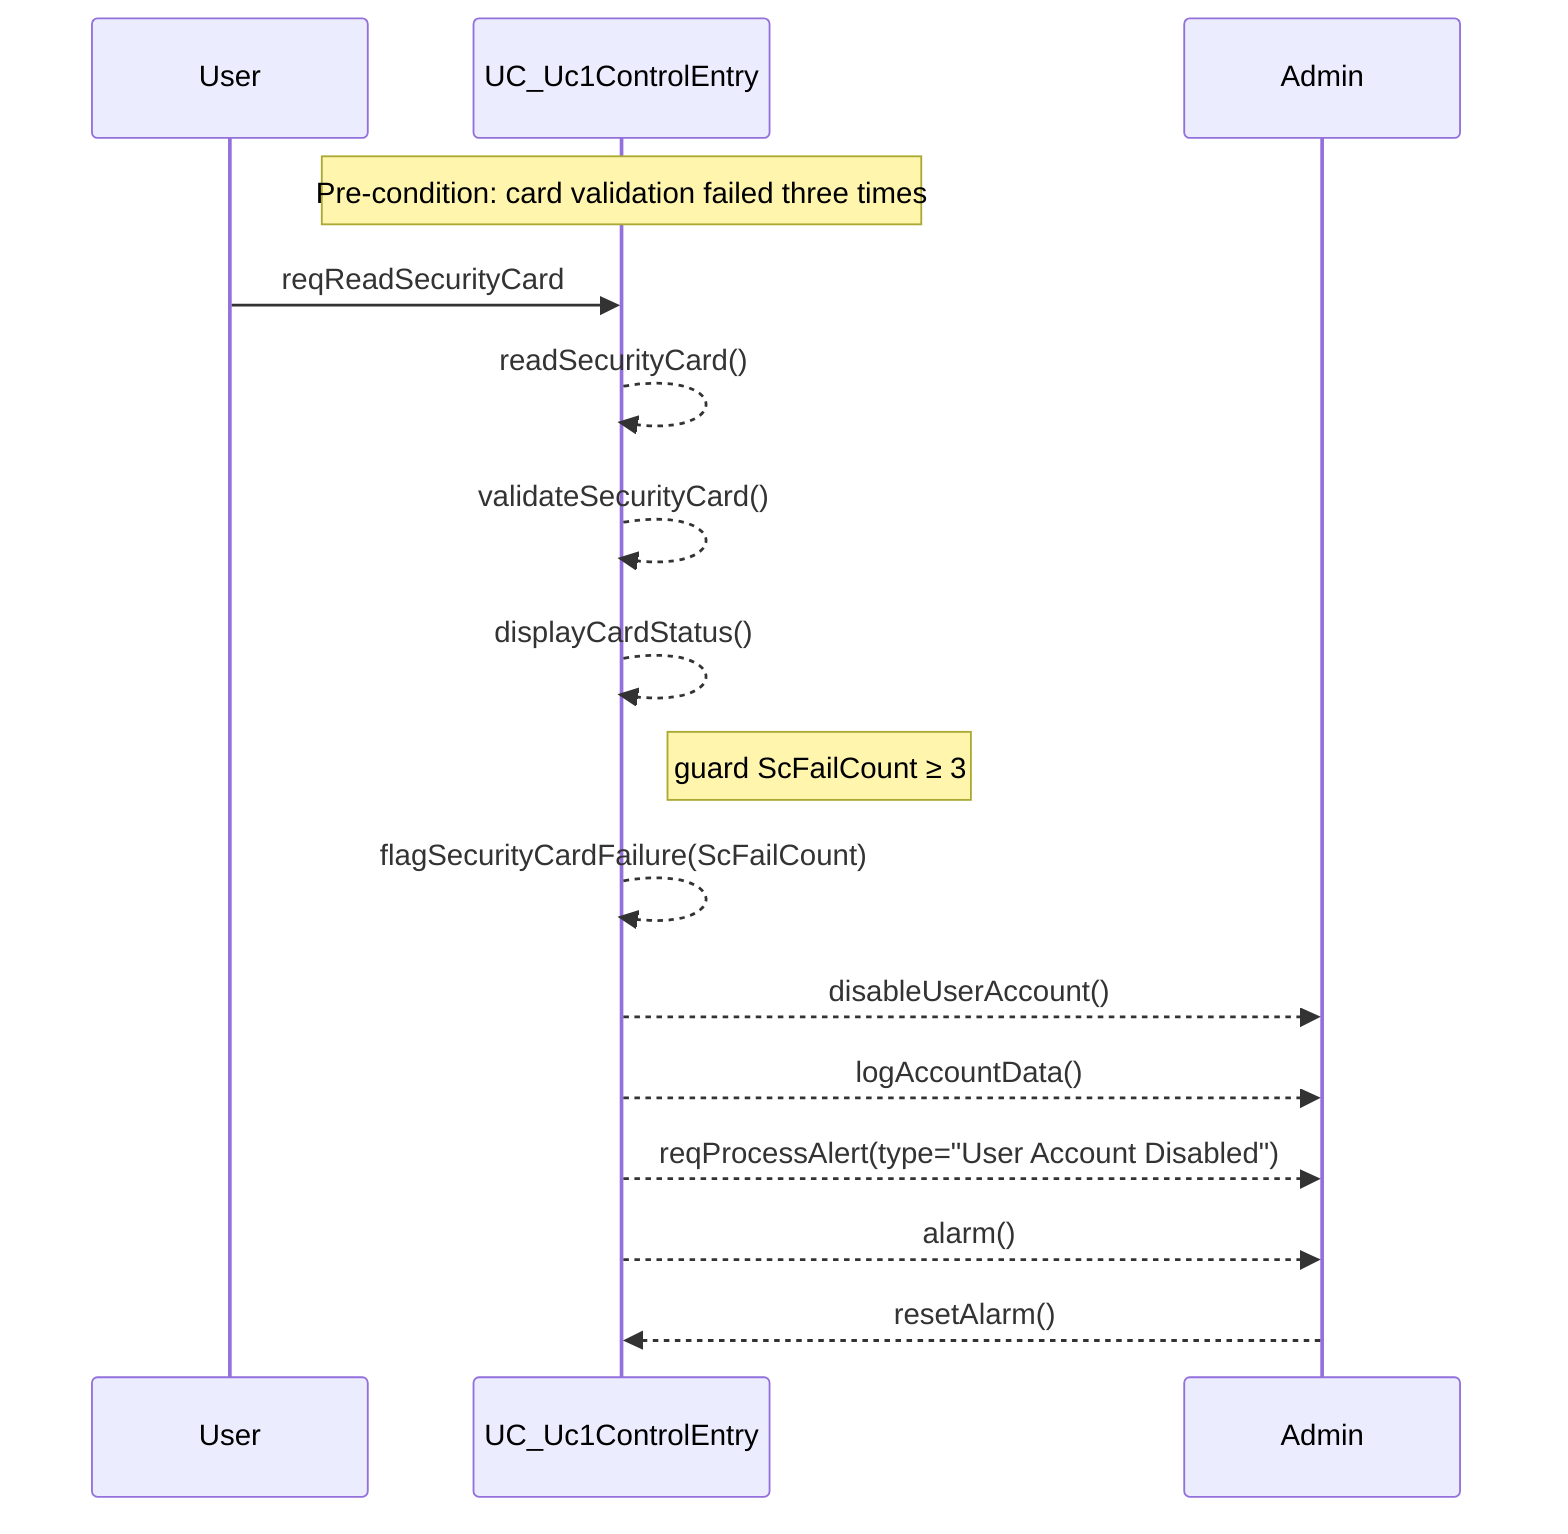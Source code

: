 sequenceDiagram
    %% Lifelines
    participant User
    participant System as UC_Uc1ControlEntry
    participant Admin

    Note over System: Pre-condition: card validation failed three times

    %% Main flow
    User   ->>  System : reqReadSecurityCard
    System -->> System : readSecurityCard()
    System -->> System : validateSecurityCard()
    System -->> System : displayCardStatus()

    %% Failure branch
    Note right of System: guard ScFailCount ≥ 3
    System -->> System : flagSecurityCardFailure(ScFailCount)
    System -->> Admin  : disableUserAccount()
    System -->> Admin  : logAccountData()
    System -->> Admin  : reqProcessAlert(type="User Account Disabled")
    System -->> Admin  : alarm()
    Admin  -->> System : resetAlarm()